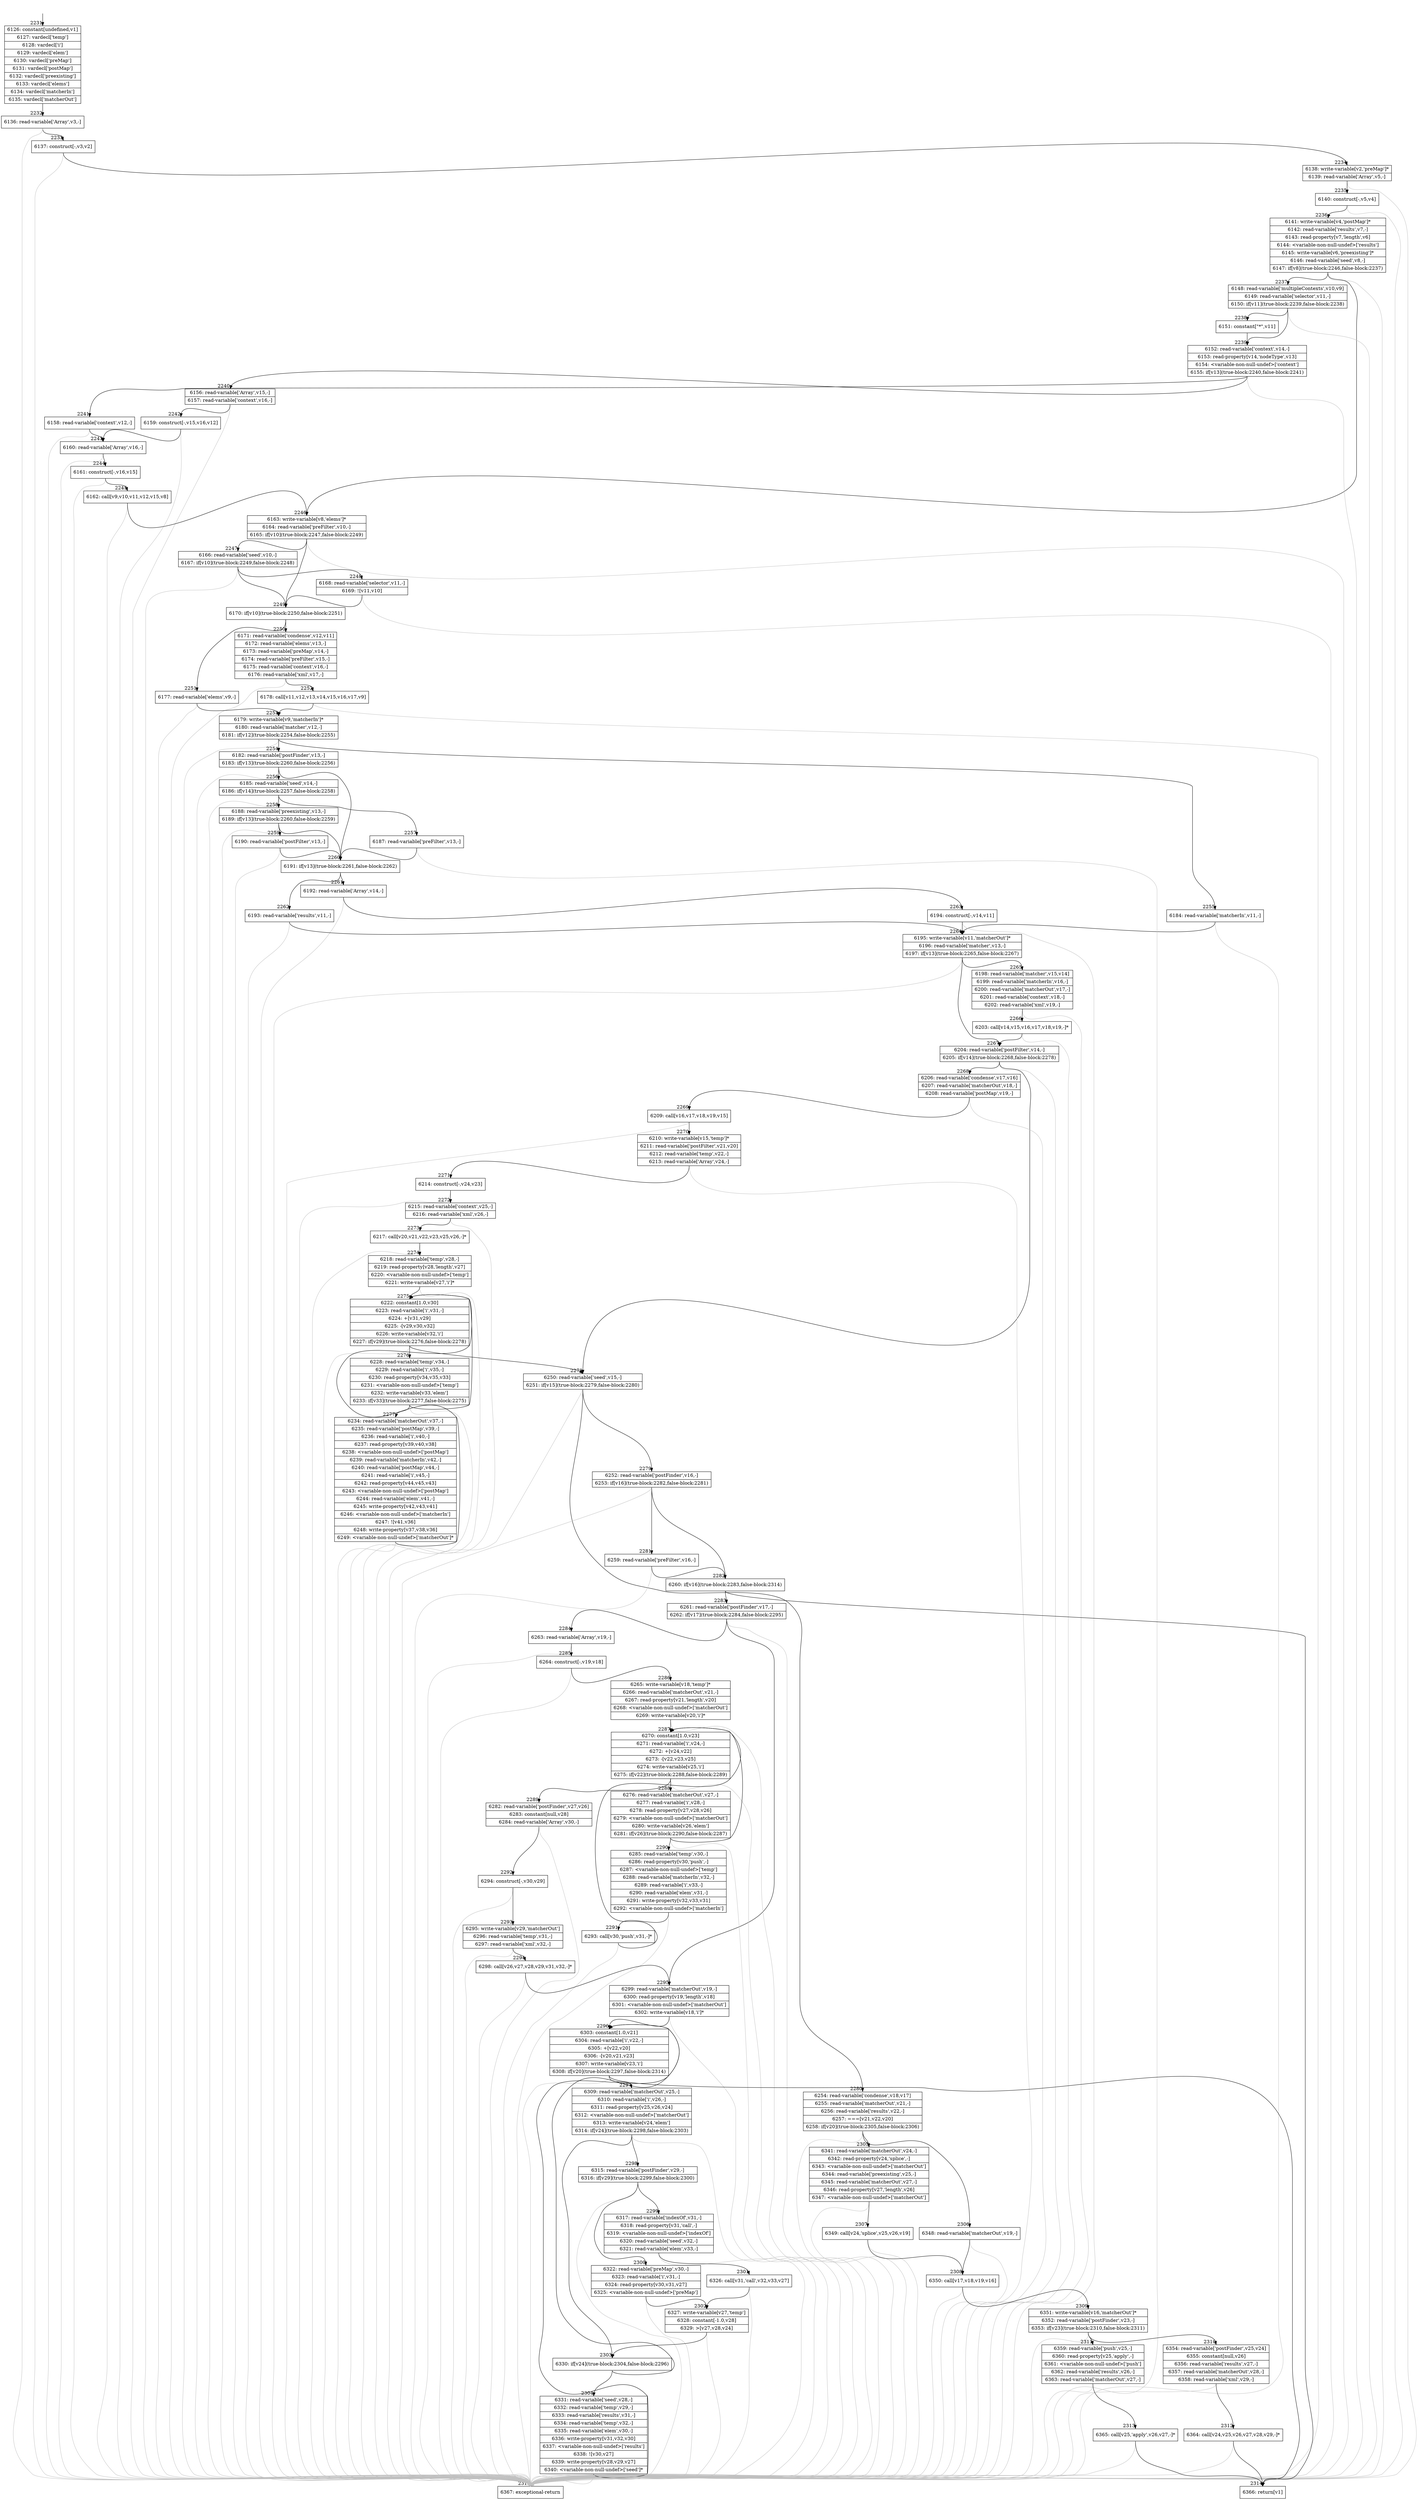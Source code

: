 digraph {
rankdir="TD"
BB_entry159[shape=none,label=""];
BB_entry159 -> BB2231 [tailport=s, headport=n, headlabel="    2231"]
BB2231 [shape=record label="{6126: constant[undefined,v1]|6127: vardecl['temp']|6128: vardecl['i']|6129: vardecl['elem']|6130: vardecl['preMap']|6131: vardecl['postMap']|6132: vardecl['preexisting']|6133: vardecl['elems']|6134: vardecl['matcherIn']|6135: vardecl['matcherOut']}" ] 
BB2231 -> BB2232 [tailport=s, headport=n, headlabel="      2232"]
BB2232 [shape=record label="{6136: read-variable['Array',v3,-]}" ] 
BB2232 -> BB2233 [tailport=s, headport=n, headlabel="      2233"]
BB2232 -> BB2315 [tailport=s, headport=n, color=gray, headlabel="      2315"]
BB2233 [shape=record label="{6137: construct[-,v3,v2]}" ] 
BB2233 -> BB2234 [tailport=s, headport=n, headlabel="      2234"]
BB2233 -> BB2315 [tailport=s, headport=n, color=gray]
BB2234 [shape=record label="{6138: write-variable[v2,'preMap']*|6139: read-variable['Array',v5,-]}" ] 
BB2234 -> BB2235 [tailport=s, headport=n, headlabel="      2235"]
BB2234 -> BB2315 [tailport=s, headport=n, color=gray]
BB2235 [shape=record label="{6140: construct[-,v5,v4]}" ] 
BB2235 -> BB2236 [tailport=s, headport=n, headlabel="      2236"]
BB2235 -> BB2315 [tailport=s, headport=n, color=gray]
BB2236 [shape=record label="{6141: write-variable[v4,'postMap']*|6142: read-variable['results',v7,-]|6143: read-property[v7,'length',v6]|6144: \<variable-non-null-undef\>['results']|6145: write-variable[v6,'preexisting']*|6146: read-variable['seed',v8,-]|6147: if[v8](true-block:2246,false-block:2237)}" ] 
BB2236 -> BB2246 [tailport=s, headport=n, headlabel="      2246"]
BB2236 -> BB2237 [tailport=s, headport=n, headlabel="      2237"]
BB2236 -> BB2315 [tailport=s, headport=n, color=gray]
BB2237 [shape=record label="{6148: read-variable['multipleContexts',v10,v9]|6149: read-variable['selector',v11,-]|6150: if[v11](true-block:2239,false-block:2238)}" ] 
BB2237 -> BB2239 [tailport=s, headport=n, headlabel="      2239"]
BB2237 -> BB2238 [tailport=s, headport=n, headlabel="      2238"]
BB2237 -> BB2315 [tailport=s, headport=n, color=gray]
BB2238 [shape=record label="{6151: constant[\"*\",v11]}" ] 
BB2238 -> BB2239 [tailport=s, headport=n]
BB2239 [shape=record label="{6152: read-variable['context',v14,-]|6153: read-property[v14,'nodeType',v13]|6154: \<variable-non-null-undef\>['context']|6155: if[v13](true-block:2240,false-block:2241)}" ] 
BB2239 -> BB2240 [tailport=s, headport=n, headlabel="      2240"]
BB2239 -> BB2241 [tailport=s, headport=n, headlabel="      2241"]
BB2239 -> BB2315 [tailport=s, headport=n, color=gray]
BB2240 [shape=record label="{6156: read-variable['Array',v15,-]|6157: read-variable['context',v16,-]}" ] 
BB2240 -> BB2242 [tailport=s, headport=n, headlabel="      2242"]
BB2240 -> BB2315 [tailport=s, headport=n, color=gray]
BB2241 [shape=record label="{6158: read-variable['context',v12,-]}" ] 
BB2241 -> BB2243 [tailport=s, headport=n, headlabel="      2243"]
BB2241 -> BB2315 [tailport=s, headport=n, color=gray]
BB2242 [shape=record label="{6159: construct[-,v15,v16,v12]}" ] 
BB2242 -> BB2243 [tailport=s, headport=n]
BB2242 -> BB2315 [tailport=s, headport=n, color=gray]
BB2243 [shape=record label="{6160: read-variable['Array',v16,-]}" ] 
BB2243 -> BB2244 [tailport=s, headport=n, headlabel="      2244"]
BB2243 -> BB2315 [tailport=s, headport=n, color=gray]
BB2244 [shape=record label="{6161: construct[-,v16,v15]}" ] 
BB2244 -> BB2245 [tailport=s, headport=n, headlabel="      2245"]
BB2244 -> BB2315 [tailport=s, headport=n, color=gray]
BB2245 [shape=record label="{6162: call[v9,v10,v11,v12,v15,v8]}" ] 
BB2245 -> BB2246 [tailport=s, headport=n]
BB2245 -> BB2315 [tailport=s, headport=n, color=gray]
BB2246 [shape=record label="{6163: write-variable[v8,'elems']*|6164: read-variable['preFilter',v10,-]|6165: if[v10](true-block:2247,false-block:2249)}" ] 
BB2246 -> BB2249 [tailport=s, headport=n, headlabel="      2249"]
BB2246 -> BB2247 [tailport=s, headport=n, headlabel="      2247"]
BB2246 -> BB2315 [tailport=s, headport=n, color=gray]
BB2247 [shape=record label="{6166: read-variable['seed',v10,-]|6167: if[v10](true-block:2249,false-block:2248)}" ] 
BB2247 -> BB2249 [tailport=s, headport=n]
BB2247 -> BB2248 [tailport=s, headport=n, headlabel="      2248"]
BB2247 -> BB2315 [tailport=s, headport=n, color=gray]
BB2248 [shape=record label="{6168: read-variable['selector',v11,-]|6169: ![v11,v10]}" ] 
BB2248 -> BB2249 [tailport=s, headport=n]
BB2248 -> BB2315 [tailport=s, headport=n, color=gray]
BB2249 [shape=record label="{6170: if[v10](true-block:2250,false-block:2251)}" ] 
BB2249 -> BB2250 [tailport=s, headport=n, headlabel="      2250"]
BB2249 -> BB2251 [tailport=s, headport=n, headlabel="      2251"]
BB2250 [shape=record label="{6171: read-variable['condense',v12,v11]|6172: read-variable['elems',v13,-]|6173: read-variable['preMap',v14,-]|6174: read-variable['preFilter',v15,-]|6175: read-variable['context',v16,-]|6176: read-variable['xml',v17,-]}" ] 
BB2250 -> BB2252 [tailport=s, headport=n, headlabel="      2252"]
BB2250 -> BB2315 [tailport=s, headport=n, color=gray]
BB2251 [shape=record label="{6177: read-variable['elems',v9,-]}" ] 
BB2251 -> BB2253 [tailport=s, headport=n, headlabel="      2253"]
BB2251 -> BB2315 [tailport=s, headport=n, color=gray]
BB2252 [shape=record label="{6178: call[v11,v12,v13,v14,v15,v16,v17,v9]}" ] 
BB2252 -> BB2253 [tailport=s, headport=n]
BB2252 -> BB2315 [tailport=s, headport=n, color=gray]
BB2253 [shape=record label="{6179: write-variable[v9,'matcherIn']*|6180: read-variable['matcher',v12,-]|6181: if[v12](true-block:2254,false-block:2255)}" ] 
BB2253 -> BB2254 [tailport=s, headport=n, headlabel="      2254"]
BB2253 -> BB2255 [tailport=s, headport=n, headlabel="      2255"]
BB2253 -> BB2315 [tailport=s, headport=n, color=gray]
BB2254 [shape=record label="{6182: read-variable['postFinder',v13,-]|6183: if[v13](true-block:2260,false-block:2256)}" ] 
BB2254 -> BB2260 [tailport=s, headport=n, headlabel="      2260"]
BB2254 -> BB2256 [tailport=s, headport=n, headlabel="      2256"]
BB2254 -> BB2315 [tailport=s, headport=n, color=gray]
BB2255 [shape=record label="{6184: read-variable['matcherIn',v11,-]}" ] 
BB2255 -> BB2264 [tailport=s, headport=n, headlabel="      2264"]
BB2255 -> BB2315 [tailport=s, headport=n, color=gray]
BB2256 [shape=record label="{6185: read-variable['seed',v14,-]|6186: if[v14](true-block:2257,false-block:2258)}" ] 
BB2256 -> BB2257 [tailport=s, headport=n, headlabel="      2257"]
BB2256 -> BB2258 [tailport=s, headport=n, headlabel="      2258"]
BB2256 -> BB2315 [tailport=s, headport=n, color=gray]
BB2257 [shape=record label="{6187: read-variable['preFilter',v13,-]}" ] 
BB2257 -> BB2260 [tailport=s, headport=n]
BB2257 -> BB2315 [tailport=s, headport=n, color=gray]
BB2258 [shape=record label="{6188: read-variable['preexisting',v13,-]|6189: if[v13](true-block:2260,false-block:2259)}" ] 
BB2258 -> BB2260 [tailport=s, headport=n]
BB2258 -> BB2259 [tailport=s, headport=n, headlabel="      2259"]
BB2258 -> BB2315 [tailport=s, headport=n, color=gray]
BB2259 [shape=record label="{6190: read-variable['postFilter',v13,-]}" ] 
BB2259 -> BB2260 [tailport=s, headport=n]
BB2259 -> BB2315 [tailport=s, headport=n, color=gray]
BB2260 [shape=record label="{6191: if[v13](true-block:2261,false-block:2262)}" ] 
BB2260 -> BB2261 [tailport=s, headport=n, headlabel="      2261"]
BB2260 -> BB2262 [tailport=s, headport=n, headlabel="      2262"]
BB2261 [shape=record label="{6192: read-variable['Array',v14,-]}" ] 
BB2261 -> BB2263 [tailport=s, headport=n, headlabel="      2263"]
BB2261 -> BB2315 [tailport=s, headport=n, color=gray]
BB2262 [shape=record label="{6193: read-variable['results',v11,-]}" ] 
BB2262 -> BB2264 [tailport=s, headport=n]
BB2262 -> BB2315 [tailport=s, headport=n, color=gray]
BB2263 [shape=record label="{6194: construct[-,v14,v11]}" ] 
BB2263 -> BB2264 [tailport=s, headport=n]
BB2263 -> BB2315 [tailport=s, headport=n, color=gray]
BB2264 [shape=record label="{6195: write-variable[v11,'matcherOut']*|6196: read-variable['matcher',v13,-]|6197: if[v13](true-block:2265,false-block:2267)}" ] 
BB2264 -> BB2265 [tailport=s, headport=n, headlabel="      2265"]
BB2264 -> BB2267 [tailport=s, headport=n, headlabel="      2267"]
BB2264 -> BB2315 [tailport=s, headport=n, color=gray]
BB2265 [shape=record label="{6198: read-variable['matcher',v15,v14]|6199: read-variable['matcherIn',v16,-]|6200: read-variable['matcherOut',v17,-]|6201: read-variable['context',v18,-]|6202: read-variable['xml',v19,-]}" ] 
BB2265 -> BB2266 [tailport=s, headport=n, headlabel="      2266"]
BB2265 -> BB2315 [tailport=s, headport=n, color=gray]
BB2266 [shape=record label="{6203: call[v14,v15,v16,v17,v18,v19,-]*}" ] 
BB2266 -> BB2267 [tailport=s, headport=n]
BB2266 -> BB2315 [tailport=s, headport=n, color=gray]
BB2267 [shape=record label="{6204: read-variable['postFilter',v14,-]|6205: if[v14](true-block:2268,false-block:2278)}" ] 
BB2267 -> BB2268 [tailport=s, headport=n, headlabel="      2268"]
BB2267 -> BB2278 [tailport=s, headport=n, headlabel="      2278"]
BB2267 -> BB2315 [tailport=s, headport=n, color=gray]
BB2268 [shape=record label="{6206: read-variable['condense',v17,v16]|6207: read-variable['matcherOut',v18,-]|6208: read-variable['postMap',v19,-]}" ] 
BB2268 -> BB2269 [tailport=s, headport=n, headlabel="      2269"]
BB2268 -> BB2315 [tailport=s, headport=n, color=gray]
BB2269 [shape=record label="{6209: call[v16,v17,v18,v19,v15]}" ] 
BB2269 -> BB2270 [tailport=s, headport=n, headlabel="      2270"]
BB2269 -> BB2315 [tailport=s, headport=n, color=gray]
BB2270 [shape=record label="{6210: write-variable[v15,'temp']*|6211: read-variable['postFilter',v21,v20]|6212: read-variable['temp',v22,-]|6213: read-variable['Array',v24,-]}" ] 
BB2270 -> BB2271 [tailport=s, headport=n, headlabel="      2271"]
BB2270 -> BB2315 [tailport=s, headport=n, color=gray]
BB2271 [shape=record label="{6214: construct[-,v24,v23]}" ] 
BB2271 -> BB2272 [tailport=s, headport=n, headlabel="      2272"]
BB2271 -> BB2315 [tailport=s, headport=n, color=gray]
BB2272 [shape=record label="{6215: read-variable['context',v25,-]|6216: read-variable['xml',v26,-]}" ] 
BB2272 -> BB2273 [tailport=s, headport=n, headlabel="      2273"]
BB2272 -> BB2315 [tailport=s, headport=n, color=gray]
BB2273 [shape=record label="{6217: call[v20,v21,v22,v23,v25,v26,-]*}" ] 
BB2273 -> BB2274 [tailport=s, headport=n, headlabel="      2274"]
BB2273 -> BB2315 [tailport=s, headport=n, color=gray]
BB2274 [shape=record label="{6218: read-variable['temp',v28,-]|6219: read-property[v28,'length',v27]|6220: \<variable-non-null-undef\>['temp']|6221: write-variable[v27,'i']*}" ] 
BB2274 -> BB2275 [tailport=s, headport=n, headlabel="      2275"]
BB2274 -> BB2315 [tailport=s, headport=n, color=gray]
BB2275 [shape=record label="{6222: constant[1.0,v30]|6223: read-variable['i',v31,-]|6224: +[v31,v29]|6225: -[v29,v30,v32]|6226: write-variable[v32,'i']|6227: if[v29](true-block:2276,false-block:2278)}" ] 
BB2275 -> BB2276 [tailport=s, headport=n, headlabel="      2276"]
BB2275 -> BB2278 [tailport=s, headport=n]
BB2275 -> BB2315 [tailport=s, headport=n, color=gray]
BB2276 [shape=record label="{6228: read-variable['temp',v34,-]|6229: read-variable['i',v35,-]|6230: read-property[v34,v35,v33]|6231: \<variable-non-null-undef\>['temp']|6232: write-variable[v33,'elem']|6233: if[v33](true-block:2277,false-block:2275)}" ] 
BB2276 -> BB2277 [tailport=s, headport=n, headlabel="      2277"]
BB2276 -> BB2275 [tailport=s, headport=n]
BB2276 -> BB2315 [tailport=s, headport=n, color=gray]
BB2277 [shape=record label="{6234: read-variable['matcherOut',v37,-]|6235: read-variable['postMap',v39,-]|6236: read-variable['i',v40,-]|6237: read-property[v39,v40,v38]|6238: \<variable-non-null-undef\>['postMap']|6239: read-variable['matcherIn',v42,-]|6240: read-variable['postMap',v44,-]|6241: read-variable['i',v45,-]|6242: read-property[v44,v45,v43]|6243: \<variable-non-null-undef\>['postMap']|6244: read-variable['elem',v41,-]|6245: write-property[v42,v43,v41]|6246: \<variable-non-null-undef\>['matcherIn']|6247: ![v41,v36]|6248: write-property[v37,v38,v36]|6249: \<variable-non-null-undef\>['matcherOut']*}" ] 
BB2277 -> BB2275 [tailport=s, headport=n]
BB2277 -> BB2315 [tailport=s, headport=n, color=gray]
BB2278 [shape=record label="{6250: read-variable['seed',v15,-]|6251: if[v15](true-block:2279,false-block:2280)}" ] 
BB2278 -> BB2279 [tailport=s, headport=n, headlabel="      2279"]
BB2278 -> BB2280 [tailport=s, headport=n, headlabel="      2280"]
BB2278 -> BB2315 [tailport=s, headport=n, color=gray]
BB2279 [shape=record label="{6252: read-variable['postFinder',v16,-]|6253: if[v16](true-block:2282,false-block:2281)}" ] 
BB2279 -> BB2282 [tailport=s, headport=n, headlabel="      2282"]
BB2279 -> BB2281 [tailport=s, headport=n, headlabel="      2281"]
BB2279 -> BB2315 [tailport=s, headport=n, color=gray]
BB2280 [shape=record label="{6254: read-variable['condense',v18,v17]|6255: read-variable['matcherOut',v21,-]|6256: read-variable['results',v22,-]|6257: ===[v21,v22,v20]|6258: if[v20](true-block:2305,false-block:2306)}" ] 
BB2280 -> BB2305 [tailport=s, headport=n, headlabel="      2305"]
BB2280 -> BB2306 [tailport=s, headport=n, headlabel="      2306"]
BB2280 -> BB2315 [tailport=s, headport=n, color=gray]
BB2281 [shape=record label="{6259: read-variable['preFilter',v16,-]}" ] 
BB2281 -> BB2282 [tailport=s, headport=n]
BB2281 -> BB2315 [tailport=s, headport=n, color=gray]
BB2282 [shape=record label="{6260: if[v16](true-block:2283,false-block:2314)}" ] 
BB2282 -> BB2283 [tailport=s, headport=n, headlabel="      2283"]
BB2282 -> BB2314 [tailport=s, headport=n, headlabel="      2314"]
BB2283 [shape=record label="{6261: read-variable['postFinder',v17,-]|6262: if[v17](true-block:2284,false-block:2295)}" ] 
BB2283 -> BB2284 [tailport=s, headport=n, headlabel="      2284"]
BB2283 -> BB2295 [tailport=s, headport=n, headlabel="      2295"]
BB2283 -> BB2315 [tailport=s, headport=n, color=gray]
BB2284 [shape=record label="{6263: read-variable['Array',v19,-]}" ] 
BB2284 -> BB2285 [tailport=s, headport=n, headlabel="      2285"]
BB2284 -> BB2315 [tailport=s, headport=n, color=gray]
BB2285 [shape=record label="{6264: construct[-,v19,v18]}" ] 
BB2285 -> BB2286 [tailport=s, headport=n, headlabel="      2286"]
BB2285 -> BB2315 [tailport=s, headport=n, color=gray]
BB2286 [shape=record label="{6265: write-variable[v18,'temp']*|6266: read-variable['matcherOut',v21,-]|6267: read-property[v21,'length',v20]|6268: \<variable-non-null-undef\>['matcherOut']|6269: write-variable[v20,'i']*}" ] 
BB2286 -> BB2287 [tailport=s, headport=n, headlabel="      2287"]
BB2286 -> BB2315 [tailport=s, headport=n, color=gray]
BB2287 [shape=record label="{6270: constant[1.0,v23]|6271: read-variable['i',v24,-]|6272: +[v24,v22]|6273: -[v22,v23,v25]|6274: write-variable[v25,'i']|6275: if[v22](true-block:2288,false-block:2289)}" ] 
BB2287 -> BB2288 [tailport=s, headport=n, headlabel="      2288"]
BB2287 -> BB2289 [tailport=s, headport=n, headlabel="      2289"]
BB2287 -> BB2315 [tailport=s, headport=n, color=gray]
BB2288 [shape=record label="{6276: read-variable['matcherOut',v27,-]|6277: read-variable['i',v28,-]|6278: read-property[v27,v28,v26]|6279: \<variable-non-null-undef\>['matcherOut']|6280: write-variable[v26,'elem']|6281: if[v26](true-block:2290,false-block:2287)}" ] 
BB2288 -> BB2290 [tailport=s, headport=n, headlabel="      2290"]
BB2288 -> BB2287 [tailport=s, headport=n]
BB2288 -> BB2315 [tailport=s, headport=n, color=gray]
BB2289 [shape=record label="{6282: read-variable['postFinder',v27,v26]|6283: constant[null,v28]|6284: read-variable['Array',v30,-]}" ] 
BB2289 -> BB2292 [tailport=s, headport=n, headlabel="      2292"]
BB2289 -> BB2315 [tailport=s, headport=n, color=gray]
BB2290 [shape=record label="{6285: read-variable['temp',v30,-]|6286: read-property[v30,'push',-]|6287: \<variable-non-null-undef\>['temp']|6288: read-variable['matcherIn',v32,-]|6289: read-variable['i',v33,-]|6290: read-variable['elem',v31,-]|6291: write-property[v32,v33,v31]|6292: \<variable-non-null-undef\>['matcherIn']}" ] 
BB2290 -> BB2291 [tailport=s, headport=n, headlabel="      2291"]
BB2290 -> BB2315 [tailport=s, headport=n, color=gray]
BB2291 [shape=record label="{6293: call[v30,'push',v31,-]*}" ] 
BB2291 -> BB2287 [tailport=s, headport=n]
BB2291 -> BB2315 [tailport=s, headport=n, color=gray]
BB2292 [shape=record label="{6294: construct[-,v30,v29]}" ] 
BB2292 -> BB2293 [tailport=s, headport=n, headlabel="      2293"]
BB2292 -> BB2315 [tailport=s, headport=n, color=gray]
BB2293 [shape=record label="{6295: write-variable[v29,'matcherOut']|6296: read-variable['temp',v31,-]|6297: read-variable['xml',v32,-]}" ] 
BB2293 -> BB2294 [tailport=s, headport=n, headlabel="      2294"]
BB2293 -> BB2315 [tailport=s, headport=n, color=gray]
BB2294 [shape=record label="{6298: call[v26,v27,v28,v29,v31,v32,-]*}" ] 
BB2294 -> BB2295 [tailport=s, headport=n]
BB2294 -> BB2315 [tailport=s, headport=n, color=gray]
BB2295 [shape=record label="{6299: read-variable['matcherOut',v19,-]|6300: read-property[v19,'length',v18]|6301: \<variable-non-null-undef\>['matcherOut']|6302: write-variable[v18,'i']*}" ] 
BB2295 -> BB2296 [tailport=s, headport=n, headlabel="      2296"]
BB2295 -> BB2315 [tailport=s, headport=n, color=gray]
BB2296 [shape=record label="{6303: constant[1.0,v21]|6304: read-variable['i',v22,-]|6305: +[v22,v20]|6306: -[v20,v21,v23]|6307: write-variable[v23,'i']|6308: if[v20](true-block:2297,false-block:2314)}" ] 
BB2296 -> BB2297 [tailport=s, headport=n, headlabel="      2297"]
BB2296 -> BB2314 [tailport=s, headport=n]
BB2296 -> BB2315 [tailport=s, headport=n, color=gray]
BB2297 [shape=record label="{6309: read-variable['matcherOut',v25,-]|6310: read-variable['i',v26,-]|6311: read-property[v25,v26,v24]|6312: \<variable-non-null-undef\>['matcherOut']|6313: write-variable[v24,'elem']|6314: if[v24](true-block:2298,false-block:2303)}" ] 
BB2297 -> BB2303 [tailport=s, headport=n, headlabel="      2303"]
BB2297 -> BB2298 [tailport=s, headport=n, headlabel="      2298"]
BB2297 -> BB2315 [tailport=s, headport=n, color=gray]
BB2298 [shape=record label="{6315: read-variable['postFinder',v29,-]|6316: if[v29](true-block:2299,false-block:2300)}" ] 
BB2298 -> BB2299 [tailport=s, headport=n, headlabel="      2299"]
BB2298 -> BB2300 [tailport=s, headport=n, headlabel="      2300"]
BB2298 -> BB2315 [tailport=s, headport=n, color=gray]
BB2299 [shape=record label="{6317: read-variable['indexOf',v31,-]|6318: read-property[v31,'call',-]|6319: \<variable-non-null-undef\>['indexOf']|6320: read-variable['seed',v32,-]|6321: read-variable['elem',v33,-]}" ] 
BB2299 -> BB2301 [tailport=s, headport=n, headlabel="      2301"]
BB2299 -> BB2315 [tailport=s, headport=n, color=gray]
BB2300 [shape=record label="{6322: read-variable['preMap',v30,-]|6323: read-variable['i',v31,-]|6324: read-property[v30,v31,v27]|6325: \<variable-non-null-undef\>['preMap']}" ] 
BB2300 -> BB2302 [tailport=s, headport=n, headlabel="      2302"]
BB2300 -> BB2315 [tailport=s, headport=n, color=gray]
BB2301 [shape=record label="{6326: call[v31,'call',v32,v33,v27]}" ] 
BB2301 -> BB2302 [tailport=s, headport=n]
BB2301 -> BB2315 [tailport=s, headport=n, color=gray]
BB2302 [shape=record label="{6327: write-variable[v27,'temp']|6328: constant[-1.0,v28]|6329: \>[v27,v28,v24]}" ] 
BB2302 -> BB2303 [tailport=s, headport=n]
BB2302 -> BB2315 [tailport=s, headport=n, color=gray]
BB2303 [shape=record label="{6330: if[v24](true-block:2304,false-block:2296)}" ] 
BB2303 -> BB2304 [tailport=s, headport=n, headlabel="      2304"]
BB2303 -> BB2296 [tailport=s, headport=n]
BB2304 [shape=record label="{6331: read-variable['seed',v28,-]|6332: read-variable['temp',v29,-]|6333: read-variable['results',v31,-]|6334: read-variable['temp',v32,-]|6335: read-variable['elem',v30,-]|6336: write-property[v31,v32,v30]|6337: \<variable-non-null-undef\>['results']|6338: ![v30,v27]|6339: write-property[v28,v29,v27]|6340: \<variable-non-null-undef\>['seed']*}" ] 
BB2304 -> BB2296 [tailport=s, headport=n]
BB2304 -> BB2315 [tailport=s, headport=n, color=gray]
BB2305 [shape=record label="{6341: read-variable['matcherOut',v24,-]|6342: read-property[v24,'splice',-]|6343: \<variable-non-null-undef\>['matcherOut']|6344: read-variable['preexisting',v25,-]|6345: read-variable['matcherOut',v27,-]|6346: read-property[v27,'length',v26]|6347: \<variable-non-null-undef\>['matcherOut']}" ] 
BB2305 -> BB2307 [tailport=s, headport=n, headlabel="      2307"]
BB2305 -> BB2315 [tailport=s, headport=n, color=gray]
BB2306 [shape=record label="{6348: read-variable['matcherOut',v19,-]}" ] 
BB2306 -> BB2308 [tailport=s, headport=n, headlabel="      2308"]
BB2306 -> BB2315 [tailport=s, headport=n, color=gray]
BB2307 [shape=record label="{6349: call[v24,'splice',v25,v26,v19]}" ] 
BB2307 -> BB2308 [tailport=s, headport=n]
BB2307 -> BB2315 [tailport=s, headport=n, color=gray]
BB2308 [shape=record label="{6350: call[v17,v18,v19,v16]}" ] 
BB2308 -> BB2309 [tailport=s, headport=n, headlabel="      2309"]
BB2308 -> BB2315 [tailport=s, headport=n, color=gray]
BB2309 [shape=record label="{6351: write-variable[v16,'matcherOut']*|6352: read-variable['postFinder',v23,-]|6353: if[v23](true-block:2310,false-block:2311)}" ] 
BB2309 -> BB2310 [tailport=s, headport=n, headlabel="      2310"]
BB2309 -> BB2311 [tailport=s, headport=n, headlabel="      2311"]
BB2309 -> BB2315 [tailport=s, headport=n, color=gray]
BB2310 [shape=record label="{6354: read-variable['postFinder',v25,v24]|6355: constant[null,v26]|6356: read-variable['results',v27,-]|6357: read-variable['matcherOut',v28,-]|6358: read-variable['xml',v29,-]}" ] 
BB2310 -> BB2312 [tailport=s, headport=n, headlabel="      2312"]
BB2310 -> BB2315 [tailport=s, headport=n, color=gray]
BB2311 [shape=record label="{6359: read-variable['push',v25,-]|6360: read-property[v25,'apply',-]|6361: \<variable-non-null-undef\>['push']|6362: read-variable['results',v26,-]|6363: read-variable['matcherOut',v27,-]}" ] 
BB2311 -> BB2313 [tailport=s, headport=n, headlabel="      2313"]
BB2311 -> BB2315 [tailport=s, headport=n, color=gray]
BB2312 [shape=record label="{6364: call[v24,v25,v26,v27,v28,v29,-]*}" ] 
BB2312 -> BB2314 [tailport=s, headport=n]
BB2312 -> BB2315 [tailport=s, headport=n, color=gray]
BB2313 [shape=record label="{6365: call[v25,'apply',v26,v27,-]*}" ] 
BB2313 -> BB2314 [tailport=s, headport=n]
BB2313 -> BB2315 [tailport=s, headport=n, color=gray]
BB2314 [shape=record label="{6366: return[v1]}" ] 
BB2315 [shape=record label="{6367: exceptional-return}" ] 
}
